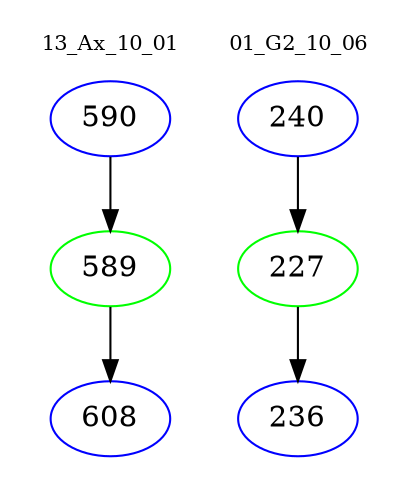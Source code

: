 digraph{
subgraph cluster_0 {
color = white
label = "13_Ax_10_01";
fontsize=10;
T0_590 [label="590", color="blue"]
T0_590 -> T0_589 [color="black"]
T0_589 [label="589", color="green"]
T0_589 -> T0_608 [color="black"]
T0_608 [label="608", color="blue"]
}
subgraph cluster_1 {
color = white
label = "01_G2_10_06";
fontsize=10;
T1_240 [label="240", color="blue"]
T1_240 -> T1_227 [color="black"]
T1_227 [label="227", color="green"]
T1_227 -> T1_236 [color="black"]
T1_236 [label="236", color="blue"]
}
}
